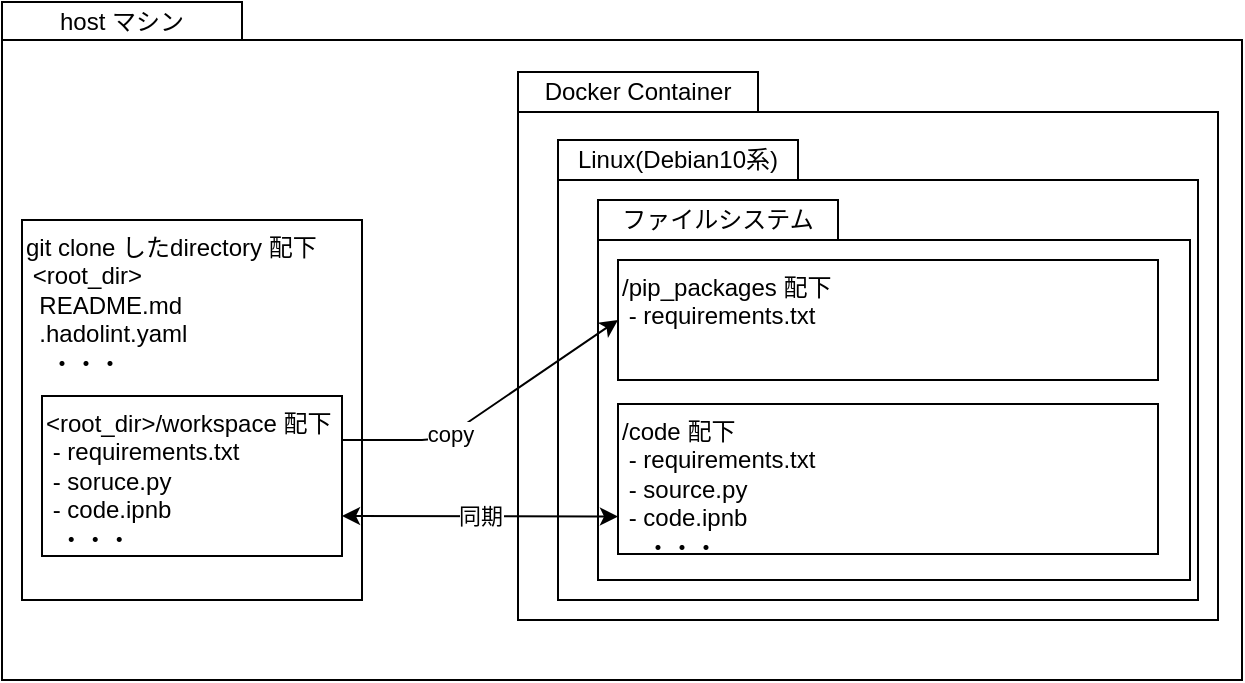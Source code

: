 <mxfile version="13.6.2" type="device"><diagram id="9HnlBF1jZpjMUNSNsLvM" name="Page-1"><mxGraphModel dx="1390" dy="860" grid="1" gridSize="10" guides="1" tooltips="1" connect="1" arrows="1" fold="1" page="1" pageScale="1" pageWidth="827" pageHeight="1169" math="0" shadow="0"><root><mxCell id="0"/><mxCell id="1" parent="0"/><mxCell id="zCuXdCaq7hiXogYB1cDY-1" value="" style="rounded=0;whiteSpace=wrap;html=1;align=left;" vertex="1" parent="1"><mxGeometry x="30" y="100" width="620" height="320" as="geometry"/></mxCell><mxCell id="zCuXdCaq7hiXogYB1cDY-2" value="host マシン" style="rounded=0;whiteSpace=wrap;html=1;" vertex="1" parent="1"><mxGeometry x="30" y="81" width="120" height="19" as="geometry"/></mxCell><mxCell id="zCuXdCaq7hiXogYB1cDY-3" value="git clone したdirectory 配下&lt;br&gt;&amp;nbsp;&amp;lt;root_dir&amp;gt;&lt;br&gt;&amp;nbsp; README.md&lt;br&gt;&amp;nbsp; .hadolint.yaml&lt;br&gt;　・・・&amp;nbsp;&lt;br&gt;&lt;br&gt;" style="rounded=0;whiteSpace=wrap;html=1;verticalAlign=top;align=left;" vertex="1" parent="1"><mxGeometry x="40" y="190" width="170" height="190" as="geometry"/></mxCell><mxCell id="zCuXdCaq7hiXogYB1cDY-4" value="host" style="rounded=0;whiteSpace=wrap;html=1;" vertex="1" parent="1"><mxGeometry x="288" y="136" width="350" height="254" as="geometry"/></mxCell><mxCell id="zCuXdCaq7hiXogYB1cDY-5" value="Docker Container" style="rounded=0;whiteSpace=wrap;html=1;" vertex="1" parent="1"><mxGeometry x="288" y="116" width="120" height="20" as="geometry"/></mxCell><mxCell id="zCuXdCaq7hiXogYB1cDY-8" value="host" style="rounded=0;whiteSpace=wrap;html=1;" vertex="1" parent="1"><mxGeometry x="308" y="170" width="320" height="210" as="geometry"/></mxCell><mxCell id="zCuXdCaq7hiXogYB1cDY-10" value="Linux(Debian10系)" style="rounded=0;whiteSpace=wrap;html=1;" vertex="1" parent="1"><mxGeometry x="308" y="150" width="120" height="20" as="geometry"/></mxCell><mxCell id="zCuXdCaq7hiXogYB1cDY-11" value="" style="rounded=0;whiteSpace=wrap;html=1;verticalAlign=top;align=left;" vertex="1" parent="1"><mxGeometry x="328" y="200" width="296" height="170" as="geometry"/></mxCell><mxCell id="zCuXdCaq7hiXogYB1cDY-13" value="/pip_packages 配下&lt;br&gt;&amp;nbsp;- requirements.txt" style="rounded=0;whiteSpace=wrap;html=1;align=left;verticalAlign=top;" vertex="1" parent="1"><mxGeometry x="338" y="210" width="270" height="60" as="geometry"/></mxCell><mxCell id="zCuXdCaq7hiXogYB1cDY-16" value="/code 配下&lt;br&gt;&amp;nbsp;- requirements.txt&lt;br&gt;&amp;nbsp;- source.py&lt;br&gt;&amp;nbsp;- code.ipnb&lt;br&gt;　・・・" style="rounded=0;whiteSpace=wrap;html=1;verticalAlign=top;align=left;" vertex="1" parent="1"><mxGeometry x="338" y="282" width="270" height="75" as="geometry"/></mxCell><mxCell id="zCuXdCaq7hiXogYB1cDY-17" value="ファイルシステム" style="rounded=0;whiteSpace=wrap;html=1;" vertex="1" parent="1"><mxGeometry x="328" y="180" width="120" height="20" as="geometry"/></mxCell><mxCell id="zCuXdCaq7hiXogYB1cDY-20" value="copy" style="endArrow=classic;html=1;entryX=0;entryY=0.5;entryDx=0;entryDy=0;exitX=0.667;exitY=0.579;exitDx=0;exitDy=0;exitPerimeter=0;" edge="1" parent="1" source="zCuXdCaq7hiXogYB1cDY-3" target="zCuXdCaq7hiXogYB1cDY-13"><mxGeometry width="50" height="50" relative="1" as="geometry"><mxPoint x="170" y="190" as="sourcePoint"/><mxPoint x="350" y="260" as="targetPoint"/><Array as="points"><mxPoint x="250" y="300"/></Array></mxGeometry></mxCell><mxCell id="zCuXdCaq7hiXogYB1cDY-21" value="同期" style="endArrow=classic;startArrow=classic;html=1;entryX=0;entryY=0.75;entryDx=0;entryDy=0;exitX=1;exitY=0.75;exitDx=0;exitDy=0;" edge="1" parent="1" source="zCuXdCaq7hiXogYB1cDY-23" target="zCuXdCaq7hiXogYB1cDY-16"><mxGeometry width="50" height="50" relative="1" as="geometry"><mxPoint x="290" y="380" as="sourcePoint"/><mxPoint x="340" y="330" as="targetPoint"/><Array as="points"/></mxGeometry></mxCell><mxCell id="zCuXdCaq7hiXogYB1cDY-22" style="edgeStyle=orthogonalEdgeStyle;rounded=0;orthogonalLoop=1;jettySize=auto;html=1;exitX=0.5;exitY=1;exitDx=0;exitDy=0;" edge="1" parent="1" source="zCuXdCaq7hiXogYB1cDY-8" target="zCuXdCaq7hiXogYB1cDY-8"><mxGeometry relative="1" as="geometry"/></mxCell><mxCell id="zCuXdCaq7hiXogYB1cDY-23" value="&amp;lt;root_dir&amp;gt;/workspace 配下&lt;br&gt;&amp;nbsp;- requirements.txt&lt;br&gt;&amp;nbsp;- soruce.py&lt;br&gt;&amp;nbsp;- code.ipnb&lt;br&gt;&amp;nbsp; ・・・" style="rounded=0;whiteSpace=wrap;html=1;verticalAlign=top;align=left;" vertex="1" parent="1"><mxGeometry x="50" y="278" width="150" height="80" as="geometry"/></mxCell></root></mxGraphModel></diagram></mxfile>
